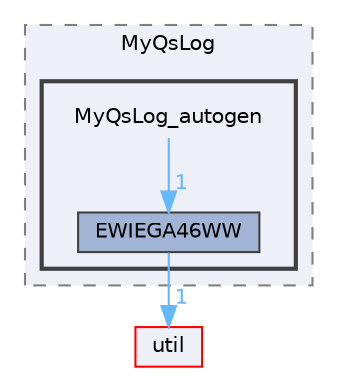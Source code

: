 digraph "MyQsLog_autogen"
{
 // LATEX_PDF_SIZE
  bgcolor="transparent";
  edge [fontname=Helvetica,fontsize=10,labelfontname=Helvetica,labelfontsize=10];
  node [fontname=Helvetica,fontsize=10,shape=box,height=0.2,width=0.4];
  compound=true
  subgraph clusterdir_5741d2b894d8cf5cdae54e4442794a67 {
    graph [ bgcolor="#edf0f7", pencolor="grey50", label="MyQsLog", fontname=Helvetica,fontsize=10 style="filled,dashed", URL="dir_5741d2b894d8cf5cdae54e4442794a67.html",tooltip=""]
  subgraph clusterdir_22b46019103f3369f9610440b6118ab8 {
    graph [ bgcolor="#edf0f7", pencolor="grey25", label="", fontname=Helvetica,fontsize=10 style="filled,bold", URL="dir_22b46019103f3369f9610440b6118ab8.html",tooltip=""]
    dir_22b46019103f3369f9610440b6118ab8 [shape=plaintext, label="MyQsLog_autogen"];
  dir_71fd1d408f97fa4b367e320a17262cf6 [label="EWIEGA46WW", fillcolor="#a2b4d6", color="grey25", style="filled", URL="dir_71fd1d408f97fa4b367e320a17262cf6.html",tooltip=""];
  }
  }
  dir_23ec12649285f9fabf3a6b7380226c28 [label="util", fillcolor="#edf0f7", color="red", style="filled", URL="dir_23ec12649285f9fabf3a6b7380226c28.html",tooltip=""];
  dir_22b46019103f3369f9610440b6118ab8->dir_71fd1d408f97fa4b367e320a17262cf6 [headlabel="1", labeldistance=1.5 headhref="dir_000258_000120.html" href="dir_000258_000120.html" color="steelblue1" fontcolor="steelblue1"];
  dir_71fd1d408f97fa4b367e320a17262cf6->dir_23ec12649285f9fabf3a6b7380226c28 [headlabel="1", labeldistance=1.5 headhref="dir_000120_000357.html" href="dir_000120_000357.html" color="steelblue1" fontcolor="steelblue1"];
}
